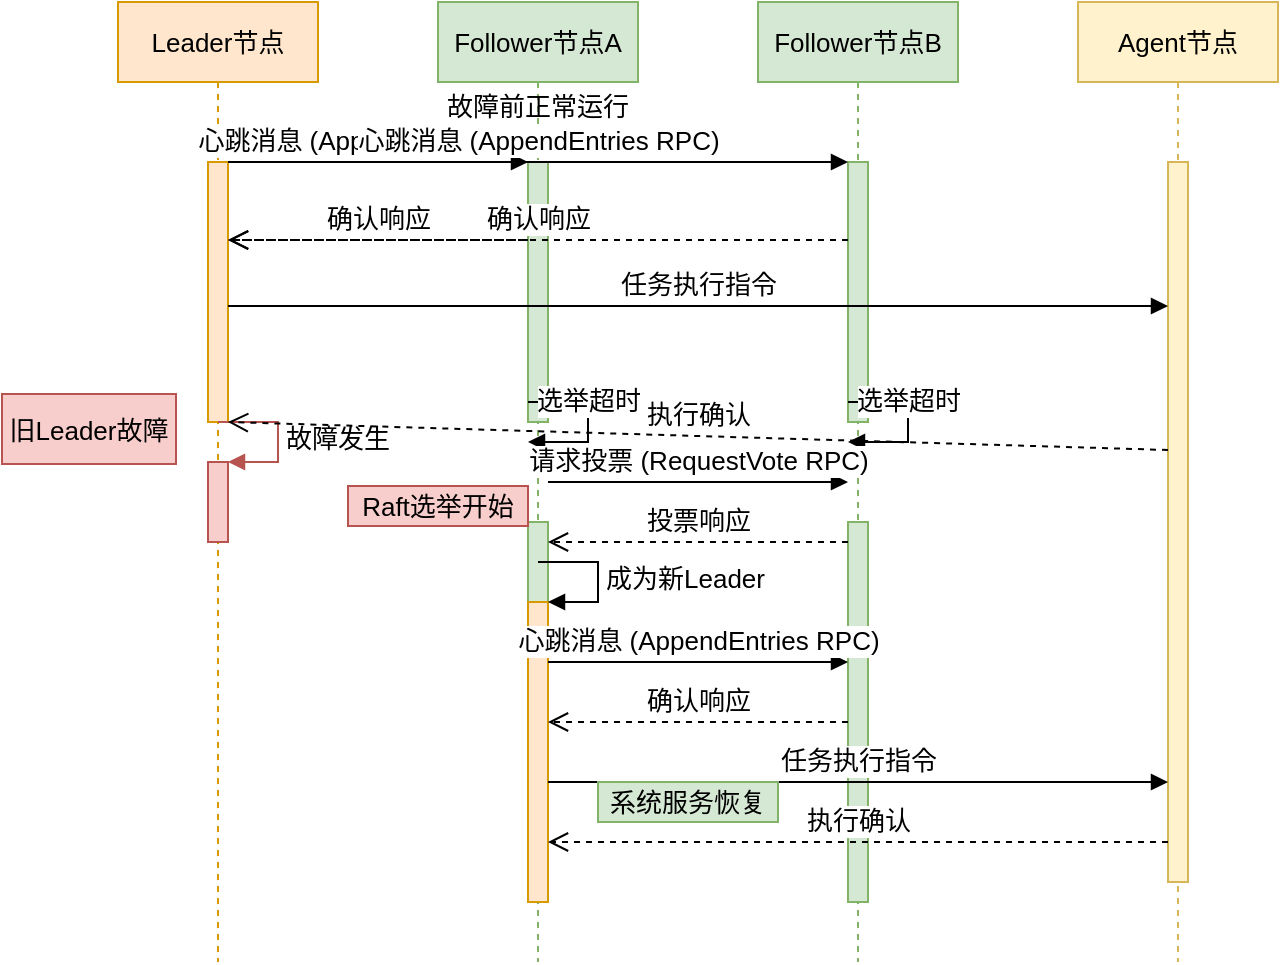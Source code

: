 <mxfile version="27.0.6">
  <diagram name="第 1 页" id="Cr-txBN3S6SdyiGqwNR8">
    <mxGraphModel dx="584" dy="-600" grid="0" gridSize="10" guides="1" tooltips="1" connect="1" arrows="1" fold="1" page="0" pageScale="1" pageWidth="850" pageHeight="1100" math="0" shadow="0">
      <root>
        <mxCell id="0" />
        <mxCell id="1" parent="0" />
        <mxCell id="ulAN-NUVDgdVOlcWsPgG-79" value="Leader节点" style="shape=umlLifeline;perimeter=lifelinePerimeter;whiteSpace=wrap;html=1;container=1;collapsible=0;recursiveResize=0;outlineConnect=0;fillColor=#ffe6cc;strokeColor=#d79b00;fontSize=13;" vertex="1" parent="1">
          <mxGeometry x="541" y="1283" width="100" height="480" as="geometry" />
        </mxCell>
        <mxCell id="ulAN-NUVDgdVOlcWsPgG-80" value="" style="html=1;points=[];perimeter=orthogonalPerimeter;fillColor=#ffe6cc;strokeColor=#d79b00;fontSize=13;" vertex="1" parent="ulAN-NUVDgdVOlcWsPgG-79">
          <mxGeometry x="45" y="80" width="10" height="130" as="geometry" />
        </mxCell>
        <mxCell id="ulAN-NUVDgdVOlcWsPgG-81" value="" style="html=1;points=[];perimeter=orthogonalPerimeter;fillColor=#f8cecc;strokeColor=#b85450;fontSize=13;" vertex="1" parent="ulAN-NUVDgdVOlcWsPgG-79">
          <mxGeometry x="45" y="230" width="10" height="40" as="geometry" />
        </mxCell>
        <mxCell id="ulAN-NUVDgdVOlcWsPgG-82" value="故障发生" style="edgeStyle=orthogonalEdgeStyle;html=1;align=left;spacingLeft=2;endArrow=block;rounded=0;entryX=1;entryY=0;strokeColor=#b85450;fontSize=13;" edge="1" parent="ulAN-NUVDgdVOlcWsPgG-79" target="ulAN-NUVDgdVOlcWsPgG-81">
          <mxGeometry relative="1" as="geometry">
            <mxPoint x="50" y="210" as="sourcePoint" />
            <Array as="points">
              <mxPoint x="80" y="210" />
              <mxPoint x="80" y="230" />
            </Array>
          </mxGeometry>
        </mxCell>
        <mxCell id="ulAN-NUVDgdVOlcWsPgG-83" value="Follower节点A" style="shape=umlLifeline;perimeter=lifelinePerimeter;whiteSpace=wrap;html=1;container=1;collapsible=0;recursiveResize=0;outlineConnect=0;fillColor=#d5e8d4;strokeColor=#82b366;fontSize=13;" vertex="1" parent="1">
          <mxGeometry x="701" y="1283" width="100" height="480" as="geometry" />
        </mxCell>
        <mxCell id="ulAN-NUVDgdVOlcWsPgG-84" value="" style="html=1;points=[];perimeter=orthogonalPerimeter;fillColor=#d5e8d4;strokeColor=#82b366;fontSize=13;" vertex="1" parent="ulAN-NUVDgdVOlcWsPgG-83">
          <mxGeometry x="45" y="80" width="10" height="130" as="geometry" />
        </mxCell>
        <mxCell id="ulAN-NUVDgdVOlcWsPgG-85" value="" style="html=1;points=[];perimeter=orthogonalPerimeter;fillColor=#d5e8d4;strokeColor=#82b366;fontSize=13;" vertex="1" parent="ulAN-NUVDgdVOlcWsPgG-83">
          <mxGeometry x="45" y="260" width="10" height="190" as="geometry" />
        </mxCell>
        <mxCell id="ulAN-NUVDgdVOlcWsPgG-108" value="Raft选举开始" style="text;html=1;strokeColor=#b85450;fillColor=#f8cecc;align=center;verticalAlign=middle;whiteSpace=wrap;rounded=0;fontSize=13;" vertex="1" parent="ulAN-NUVDgdVOlcWsPgG-83">
          <mxGeometry x="-45" y="242" width="90" height="20" as="geometry" />
        </mxCell>
        <mxCell id="ulAN-NUVDgdVOlcWsPgG-110" value="故障前正常运行" style="text;html=1;strokeColor=none;fillColor=none;align=center;verticalAlign=middle;whiteSpace=wrap;rounded=0;fontSize=13;" vertex="1" parent="ulAN-NUVDgdVOlcWsPgG-83">
          <mxGeometry y="42" width="100" height="20" as="geometry" />
        </mxCell>
        <mxCell id="ulAN-NUVDgdVOlcWsPgG-86" value="Follower节点B" style="shape=umlLifeline;perimeter=lifelinePerimeter;whiteSpace=wrap;html=1;container=1;collapsible=0;recursiveResize=0;outlineConnect=0;fillColor=#d5e8d4;strokeColor=#82b366;fontSize=13;" vertex="1" parent="1">
          <mxGeometry x="861" y="1283" width="100" height="480" as="geometry" />
        </mxCell>
        <mxCell id="ulAN-NUVDgdVOlcWsPgG-87" value="" style="html=1;points=[];perimeter=orthogonalPerimeter;fillColor=#d5e8d4;strokeColor=#82b366;fontSize=13;" vertex="1" parent="ulAN-NUVDgdVOlcWsPgG-86">
          <mxGeometry x="45" y="80" width="10" height="130" as="geometry" />
        </mxCell>
        <mxCell id="ulAN-NUVDgdVOlcWsPgG-88" value="" style="html=1;points=[];perimeter=orthogonalPerimeter;fillColor=#d5e8d4;strokeColor=#82b366;fontSize=13;" vertex="1" parent="ulAN-NUVDgdVOlcWsPgG-86">
          <mxGeometry x="45" y="260" width="10" height="190" as="geometry" />
        </mxCell>
        <mxCell id="ulAN-NUVDgdVOlcWsPgG-89" value="Agent节点" style="shape=umlLifeline;perimeter=lifelinePerimeter;whiteSpace=wrap;html=1;container=1;collapsible=0;recursiveResize=0;outlineConnect=0;fillColor=#fff2cc;strokeColor=#d6b656;fontSize=13;" vertex="1" parent="1">
          <mxGeometry x="1021" y="1283" width="100" height="480" as="geometry" />
        </mxCell>
        <mxCell id="ulAN-NUVDgdVOlcWsPgG-90" value="" style="html=1;points=[];perimeter=orthogonalPerimeter;fillColor=#fff2cc;strokeColor=#d6b656;fontSize=13;" vertex="1" parent="ulAN-NUVDgdVOlcWsPgG-89">
          <mxGeometry x="45" y="80" width="10" height="360" as="geometry" />
        </mxCell>
        <mxCell id="ulAN-NUVDgdVOlcWsPgG-91" value="心跳消息 (AppendEntries RPC)" style="html=1;verticalAlign=bottom;endArrow=block;entryX=0;entryY=0;rounded=0;fontSize=13;" edge="1" parent="1" source="ulAN-NUVDgdVOlcWsPgG-80" target="ulAN-NUVDgdVOlcWsPgG-84">
          <mxGeometry relative="1" as="geometry">
            <mxPoint x="671" y="1363" as="sourcePoint" />
          </mxGeometry>
        </mxCell>
        <mxCell id="ulAN-NUVDgdVOlcWsPgG-92" value="确认响应" style="html=1;verticalAlign=bottom;endArrow=open;dashed=1;endSize=8;exitX=0;exitY=0.3;rounded=0;fontSize=13;" edge="1" parent="1" source="ulAN-NUVDgdVOlcWsPgG-84" target="ulAN-NUVDgdVOlcWsPgG-80">
          <mxGeometry relative="1" as="geometry">
            <mxPoint x="671" y="1439" as="targetPoint" />
          </mxGeometry>
        </mxCell>
        <mxCell id="ulAN-NUVDgdVOlcWsPgG-93" value="心跳消息 (AppendEntries RPC)" style="html=1;verticalAlign=bottom;endArrow=block;entryX=0;entryY=0;rounded=0;fontSize=13;" edge="1" parent="1" source="ulAN-NUVDgdVOlcWsPgG-80" target="ulAN-NUVDgdVOlcWsPgG-87">
          <mxGeometry relative="1" as="geometry">
            <mxPoint x="831" y="1363" as="sourcePoint" />
          </mxGeometry>
        </mxCell>
        <mxCell id="ulAN-NUVDgdVOlcWsPgG-94" value="确认响应" style="html=1;verticalAlign=bottom;endArrow=open;dashed=1;endSize=8;exitX=0;exitY=0.3;rounded=0;fontSize=13;" edge="1" parent="1" source="ulAN-NUVDgdVOlcWsPgG-87" target="ulAN-NUVDgdVOlcWsPgG-80">
          <mxGeometry relative="1" as="geometry">
            <mxPoint x="831" y="1439" as="targetPoint" />
          </mxGeometry>
        </mxCell>
        <mxCell id="ulAN-NUVDgdVOlcWsPgG-95" value="任务执行指令" style="html=1;verticalAlign=bottom;endArrow=block;entryX=0;entryY=0.2;rounded=0;fontSize=13;" edge="1" parent="1" source="ulAN-NUVDgdVOlcWsPgG-80" target="ulAN-NUVDgdVOlcWsPgG-90">
          <mxGeometry relative="1" as="geometry">
            <mxPoint x="991" y="1393" as="sourcePoint" />
          </mxGeometry>
        </mxCell>
        <mxCell id="ulAN-NUVDgdVOlcWsPgG-96" value="执行确认" style="html=1;verticalAlign=bottom;endArrow=open;dashed=1;endSize=8;exitX=0;exitY=0.4;rounded=0;fontSize=13;" edge="1" parent="1" source="ulAN-NUVDgdVOlcWsPgG-90" target="ulAN-NUVDgdVOlcWsPgG-80">
          <mxGeometry relative="1" as="geometry">
            <mxPoint x="991" y="1469" as="targetPoint" />
          </mxGeometry>
        </mxCell>
        <mxCell id="ulAN-NUVDgdVOlcWsPgG-97" value="选举超时" style="html=1;verticalAlign=bottom;endArrow=block;rounded=0;fontSize=13;" edge="1" parent="1">
          <mxGeometry width="80" relative="1" as="geometry">
            <mxPoint x="746" y="1483" as="sourcePoint" />
            <mxPoint x="746" y="1503" as="targetPoint" />
            <Array as="points">
              <mxPoint x="776" y="1483" />
              <mxPoint x="776" y="1503" />
            </Array>
          </mxGeometry>
        </mxCell>
        <mxCell id="ulAN-NUVDgdVOlcWsPgG-98" value="选举超时" style="html=1;verticalAlign=bottom;endArrow=block;rounded=0;fontSize=13;" edge="1" parent="1">
          <mxGeometry width="80" relative="1" as="geometry">
            <mxPoint x="906" y="1483" as="sourcePoint" />
            <mxPoint x="906" y="1503" as="targetPoint" />
            <Array as="points">
              <mxPoint x="936" y="1483" />
              <mxPoint x="936" y="1503" />
            </Array>
          </mxGeometry>
        </mxCell>
        <mxCell id="ulAN-NUVDgdVOlcWsPgG-99" value="请求投票 (RequestVote RPC)" style="html=1;verticalAlign=bottom;endArrow=block;rounded=0;fontSize=13;" edge="1" parent="1">
          <mxGeometry relative="1" as="geometry">
            <mxPoint x="756" y="1523" as="sourcePoint" />
            <mxPoint x="906" y="1523" as="targetPoint" />
          </mxGeometry>
        </mxCell>
        <mxCell id="ulAN-NUVDgdVOlcWsPgG-100" value="投票响应" style="html=1;verticalAlign=bottom;endArrow=open;dashed=1;endSize=8;rounded=0;fontSize=13;" edge="1" parent="1">
          <mxGeometry relative="1" as="geometry">
            <mxPoint x="756" y="1553" as="targetPoint" />
            <mxPoint x="906" y="1553" as="sourcePoint" />
          </mxGeometry>
        </mxCell>
        <mxCell id="ulAN-NUVDgdVOlcWsPgG-101" value="" style="html=1;points=[];perimeter=orthogonalPerimeter;fillColor=#ffe6cc;strokeColor=#d79b00;fontSize=13;" vertex="1" parent="1">
          <mxGeometry x="746" y="1583" width="10" height="150" as="geometry" />
        </mxCell>
        <mxCell id="ulAN-NUVDgdVOlcWsPgG-102" value="成为新Leader" style="edgeStyle=orthogonalEdgeStyle;html=1;align=left;spacingLeft=2;endArrow=block;rounded=0;entryX=1;entryY=0;fontSize=13;" edge="1" parent="1" target="ulAN-NUVDgdVOlcWsPgG-101">
          <mxGeometry relative="1" as="geometry">
            <mxPoint x="751" y="1563" as="sourcePoint" />
            <Array as="points">
              <mxPoint x="781" y="1563" />
              <mxPoint x="781" y="1583" />
            </Array>
          </mxGeometry>
        </mxCell>
        <mxCell id="ulAN-NUVDgdVOlcWsPgG-103" value="心跳消息 (AppendEntries RPC)" style="html=1;verticalAlign=bottom;endArrow=block;rounded=0;fontSize=13;" edge="1" parent="1">
          <mxGeometry relative="1" as="geometry">
            <mxPoint x="756" y="1613" as="sourcePoint" />
            <mxPoint x="906" y="1613" as="targetPoint" />
          </mxGeometry>
        </mxCell>
        <mxCell id="ulAN-NUVDgdVOlcWsPgG-104" value="确认响应" style="html=1;verticalAlign=bottom;endArrow=open;dashed=1;endSize=8;rounded=0;fontSize=13;" edge="1" parent="1">
          <mxGeometry relative="1" as="geometry">
            <mxPoint x="756" y="1643" as="targetPoint" />
            <mxPoint x="906" y="1643" as="sourcePoint" />
          </mxGeometry>
        </mxCell>
        <mxCell id="ulAN-NUVDgdVOlcWsPgG-105" value="任务执行指令" style="html=1;verticalAlign=bottom;endArrow=block;rounded=0;fontSize=13;" edge="1" parent="1">
          <mxGeometry relative="1" as="geometry">
            <mxPoint x="756" y="1673" as="sourcePoint" />
            <mxPoint x="1066" y="1673" as="targetPoint" />
          </mxGeometry>
        </mxCell>
        <mxCell id="ulAN-NUVDgdVOlcWsPgG-106" value="执行确认" style="html=1;verticalAlign=bottom;endArrow=open;dashed=1;endSize=8;rounded=0;fontSize=13;" edge="1" parent="1">
          <mxGeometry relative="1" as="geometry">
            <mxPoint x="756" y="1703" as="targetPoint" />
            <mxPoint x="1066" y="1703" as="sourcePoint" />
          </mxGeometry>
        </mxCell>
        <mxCell id="ulAN-NUVDgdVOlcWsPgG-107" value="旧Leader故障" style="text;html=1;strokeColor=#b85450;fillColor=#f8cecc;align=center;verticalAlign=middle;whiteSpace=wrap;rounded=0;fontSize=13;" vertex="1" parent="1">
          <mxGeometry x="483" y="1479" width="87" height="35" as="geometry" />
        </mxCell>
        <mxCell id="ulAN-NUVDgdVOlcWsPgG-109" value="系统服务恢复" style="text;html=1;strokeColor=#82b366;fillColor=#d5e8d4;align=center;verticalAlign=middle;whiteSpace=wrap;rounded=0;fontSize=13;" vertex="1" parent="1">
          <mxGeometry x="781" y="1673" width="90" height="20" as="geometry" />
        </mxCell>
      </root>
    </mxGraphModel>
  </diagram>
</mxfile>
